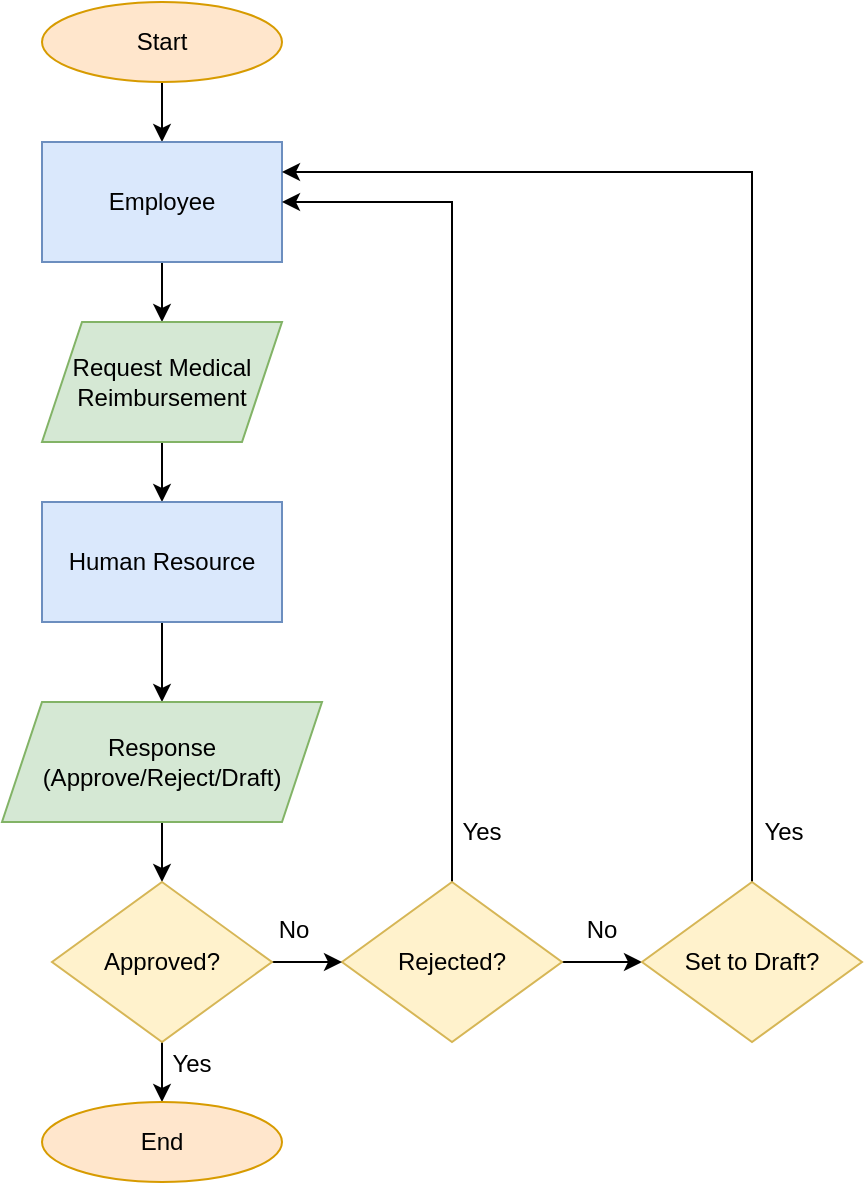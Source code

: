 <mxfile version="20.8.13" type="github">
  <diagram name="Page-1" id="AiJfupJxOVyc33xp20VV">
    <mxGraphModel dx="794" dy="462" grid="1" gridSize="10" guides="1" tooltips="1" connect="1" arrows="1" fold="1" page="1" pageScale="1" pageWidth="850" pageHeight="1100" math="0" shadow="0">
      <root>
        <mxCell id="0" />
        <mxCell id="1" parent="0" />
        <mxCell id="SpJxWxyXYCM10lWLeVnH-6" style="edgeStyle=orthogonalEdgeStyle;rounded=0;orthogonalLoop=1;jettySize=auto;html=1;entryX=0.5;entryY=0;entryDx=0;entryDy=0;" edge="1" parent="1" source="SpJxWxyXYCM10lWLeVnH-1" target="SpJxWxyXYCM10lWLeVnH-2">
          <mxGeometry relative="1" as="geometry" />
        </mxCell>
        <mxCell id="SpJxWxyXYCM10lWLeVnH-1" value="Start" style="ellipse;whiteSpace=wrap;html=1;fillColor=#ffe6cc;strokeColor=#d79b00;" vertex="1" parent="1">
          <mxGeometry x="350" y="200" width="120" height="40" as="geometry" />
        </mxCell>
        <mxCell id="SpJxWxyXYCM10lWLeVnH-7" value="" style="edgeStyle=orthogonalEdgeStyle;rounded=0;orthogonalLoop=1;jettySize=auto;html=1;" edge="1" parent="1" source="SpJxWxyXYCM10lWLeVnH-2" target="SpJxWxyXYCM10lWLeVnH-3">
          <mxGeometry relative="1" as="geometry" />
        </mxCell>
        <mxCell id="SpJxWxyXYCM10lWLeVnH-2" value="Employee" style="whiteSpace=wrap;html=1;fillColor=#dae8fc;strokeColor=#6c8ebf;" vertex="1" parent="1">
          <mxGeometry x="350" y="270" width="120" height="60" as="geometry" />
        </mxCell>
        <mxCell id="SpJxWxyXYCM10lWLeVnH-8" value="" style="edgeStyle=orthogonalEdgeStyle;rounded=0;orthogonalLoop=1;jettySize=auto;html=1;" edge="1" parent="1" source="SpJxWxyXYCM10lWLeVnH-3" target="SpJxWxyXYCM10lWLeVnH-4">
          <mxGeometry relative="1" as="geometry" />
        </mxCell>
        <mxCell id="SpJxWxyXYCM10lWLeVnH-3" value="Request Medical Reimbursement" style="shape=parallelogram;perimeter=parallelogramPerimeter;whiteSpace=wrap;html=1;fixedSize=1;fillColor=#d5e8d4;strokeColor=#82b366;" vertex="1" parent="1">
          <mxGeometry x="350" y="360" width="120" height="60" as="geometry" />
        </mxCell>
        <mxCell id="SpJxWxyXYCM10lWLeVnH-9" value="" style="edgeStyle=orthogonalEdgeStyle;rounded=0;orthogonalLoop=1;jettySize=auto;html=1;" edge="1" parent="1" source="SpJxWxyXYCM10lWLeVnH-4" target="SpJxWxyXYCM10lWLeVnH-5">
          <mxGeometry relative="1" as="geometry" />
        </mxCell>
        <mxCell id="SpJxWxyXYCM10lWLeVnH-4" value="Human Resource" style="whiteSpace=wrap;html=1;fillColor=#dae8fc;strokeColor=#6c8ebf;" vertex="1" parent="1">
          <mxGeometry x="350" y="450" width="120" height="60" as="geometry" />
        </mxCell>
        <mxCell id="SpJxWxyXYCM10lWLeVnH-14" value="" style="edgeStyle=orthogonalEdgeStyle;rounded=0;orthogonalLoop=1;jettySize=auto;html=1;" edge="1" parent="1" source="SpJxWxyXYCM10lWLeVnH-5" target="SpJxWxyXYCM10lWLeVnH-13">
          <mxGeometry relative="1" as="geometry" />
        </mxCell>
        <mxCell id="SpJxWxyXYCM10lWLeVnH-5" value="Response (Approve/Reject/Draft)" style="shape=parallelogram;perimeter=parallelogramPerimeter;whiteSpace=wrap;html=1;fixedSize=1;fillColor=#d5e8d4;strokeColor=#82b366;" vertex="1" parent="1">
          <mxGeometry x="330" y="550" width="160" height="60" as="geometry" />
        </mxCell>
        <mxCell id="SpJxWxyXYCM10lWLeVnH-19" style="edgeStyle=orthogonalEdgeStyle;rounded=0;orthogonalLoop=1;jettySize=auto;html=1;" edge="1" parent="1" source="SpJxWxyXYCM10lWLeVnH-11" target="SpJxWxyXYCM10lWLeVnH-2">
          <mxGeometry relative="1" as="geometry">
            <mxPoint x="580" y="310" as="targetPoint" />
            <Array as="points">
              <mxPoint x="555" y="300" />
            </Array>
          </mxGeometry>
        </mxCell>
        <mxCell id="SpJxWxyXYCM10lWLeVnH-20" value="" style="edgeStyle=orthogonalEdgeStyle;rounded=0;orthogonalLoop=1;jettySize=auto;html=1;" edge="1" parent="1" source="SpJxWxyXYCM10lWLeVnH-11" target="SpJxWxyXYCM10lWLeVnH-12">
          <mxGeometry relative="1" as="geometry" />
        </mxCell>
        <mxCell id="SpJxWxyXYCM10lWLeVnH-11" value="Rejected?" style="rhombus;whiteSpace=wrap;html=1;fillColor=#fff2cc;strokeColor=#d6b656;" vertex="1" parent="1">
          <mxGeometry x="500" y="640" width="110" height="80" as="geometry" />
        </mxCell>
        <mxCell id="SpJxWxyXYCM10lWLeVnH-21" style="edgeStyle=orthogonalEdgeStyle;rounded=0;orthogonalLoop=1;jettySize=auto;html=1;entryX=1;entryY=0.25;entryDx=0;entryDy=0;" edge="1" parent="1" source="SpJxWxyXYCM10lWLeVnH-12" target="SpJxWxyXYCM10lWLeVnH-2">
          <mxGeometry relative="1" as="geometry">
            <Array as="points">
              <mxPoint x="705" y="285" />
            </Array>
          </mxGeometry>
        </mxCell>
        <mxCell id="SpJxWxyXYCM10lWLeVnH-12" value="Set to Draft?" style="rhombus;whiteSpace=wrap;html=1;fillColor=#fff2cc;strokeColor=#d6b656;" vertex="1" parent="1">
          <mxGeometry x="650" y="640" width="110" height="80" as="geometry" />
        </mxCell>
        <mxCell id="SpJxWxyXYCM10lWLeVnH-17" value="" style="edgeStyle=orthogonalEdgeStyle;rounded=0;orthogonalLoop=1;jettySize=auto;html=1;" edge="1" parent="1" source="SpJxWxyXYCM10lWLeVnH-13" target="SpJxWxyXYCM10lWLeVnH-16">
          <mxGeometry relative="1" as="geometry" />
        </mxCell>
        <mxCell id="SpJxWxyXYCM10lWLeVnH-18" value="" style="edgeStyle=orthogonalEdgeStyle;rounded=0;orthogonalLoop=1;jettySize=auto;html=1;" edge="1" parent="1" source="SpJxWxyXYCM10lWLeVnH-13" target="SpJxWxyXYCM10lWLeVnH-11">
          <mxGeometry relative="1" as="geometry" />
        </mxCell>
        <mxCell id="SpJxWxyXYCM10lWLeVnH-13" value="Approved?" style="rhombus;whiteSpace=wrap;html=1;fillColor=#fff2cc;strokeColor=#d6b656;" vertex="1" parent="1">
          <mxGeometry x="355" y="640" width="110" height="80" as="geometry" />
        </mxCell>
        <mxCell id="SpJxWxyXYCM10lWLeVnH-16" value="End" style="ellipse;whiteSpace=wrap;html=1;fillColor=#ffe6cc;strokeColor=#d79b00;" vertex="1" parent="1">
          <mxGeometry x="350" y="750" width="120" height="40" as="geometry" />
        </mxCell>
        <mxCell id="SpJxWxyXYCM10lWLeVnH-22" value="No" style="text;html=1;strokeColor=none;fillColor=none;align=center;verticalAlign=middle;whiteSpace=wrap;rounded=0;" vertex="1" parent="1">
          <mxGeometry x="446" y="649" width="60" height="30" as="geometry" />
        </mxCell>
        <mxCell id="SpJxWxyXYCM10lWLeVnH-26" value="No" style="text;html=1;strokeColor=none;fillColor=none;align=center;verticalAlign=middle;whiteSpace=wrap;rounded=0;" vertex="1" parent="1">
          <mxGeometry x="600" y="649" width="60" height="30" as="geometry" />
        </mxCell>
        <mxCell id="SpJxWxyXYCM10lWLeVnH-28" value="Yes" style="text;html=1;strokeColor=none;fillColor=none;align=center;verticalAlign=middle;whiteSpace=wrap;rounded=0;" vertex="1" parent="1">
          <mxGeometry x="395" y="716" width="60" height="30" as="geometry" />
        </mxCell>
        <mxCell id="SpJxWxyXYCM10lWLeVnH-29" value="Yes" style="text;html=1;strokeColor=none;fillColor=none;align=center;verticalAlign=middle;whiteSpace=wrap;rounded=0;" vertex="1" parent="1">
          <mxGeometry x="540" y="600" width="60" height="30" as="geometry" />
        </mxCell>
        <mxCell id="SpJxWxyXYCM10lWLeVnH-30" value="Yes" style="text;html=1;strokeColor=none;fillColor=none;align=center;verticalAlign=middle;whiteSpace=wrap;rounded=0;" vertex="1" parent="1">
          <mxGeometry x="691" y="600" width="60" height="30" as="geometry" />
        </mxCell>
      </root>
    </mxGraphModel>
  </diagram>
</mxfile>
